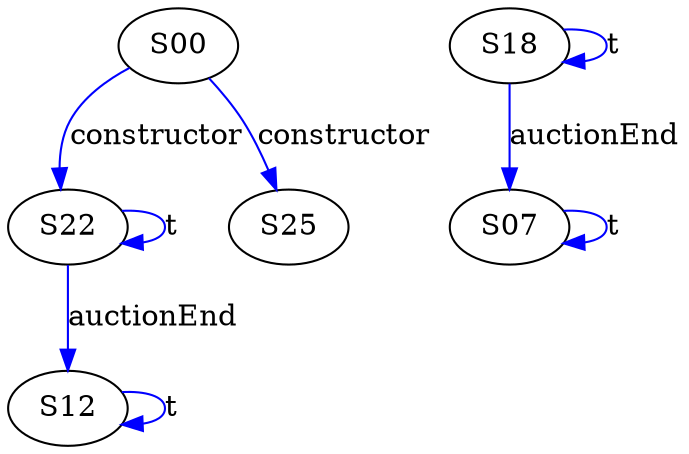digraph {

S22->S22 [label="t", style="", color="blue"]
S22->S12 [label="auctionEnd", style="", color="blue"]
S18->S18 [label="t", style="", color="blue"]
S00->S22 [label="constructor", style="", color="blue"]
S00->S25 [label="constructor", style="", color="blue"]
S07->S07 [label="t", style="", color="blue"]
S18->S07 [label="auctionEnd", style="", color="blue"]
S12->S12 [label="t", style="", color="blue"]
}